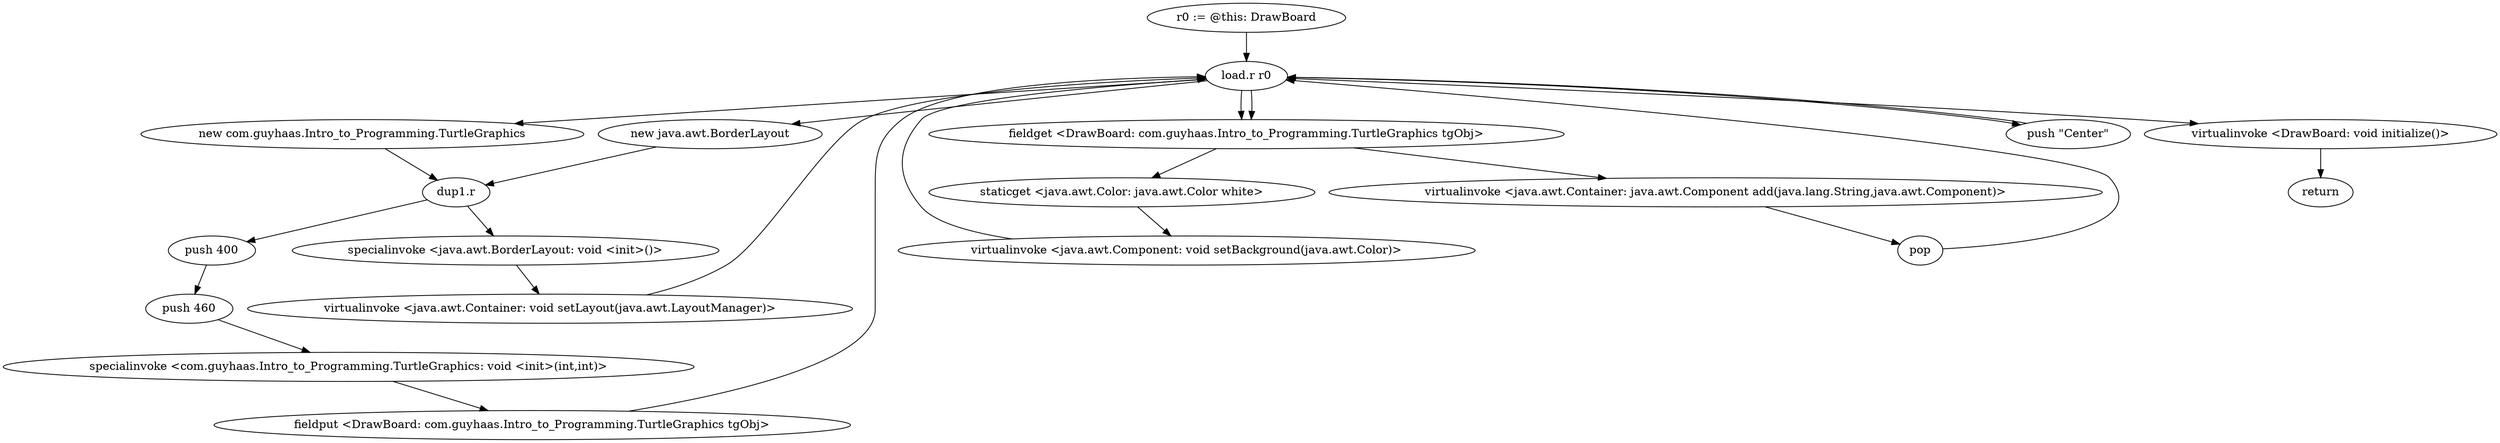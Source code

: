 digraph "" {
    "r0 := @this: DrawBoard"
    "load.r r0"
    "r0 := @this: DrawBoard"->"load.r r0";
    "new java.awt.BorderLayout"
    "load.r r0"->"new java.awt.BorderLayout";
    "dup1.r"
    "new java.awt.BorderLayout"->"dup1.r";
    "specialinvoke <java.awt.BorderLayout: void <init>()>"
    "dup1.r"->"specialinvoke <java.awt.BorderLayout: void <init>()>";
    "virtualinvoke <java.awt.Container: void setLayout(java.awt.LayoutManager)>"
    "specialinvoke <java.awt.BorderLayout: void <init>()>"->"virtualinvoke <java.awt.Container: void setLayout(java.awt.LayoutManager)>";
    "virtualinvoke <java.awt.Container: void setLayout(java.awt.LayoutManager)>"->"load.r r0";
    "new com.guyhaas.Intro_to_Programming.TurtleGraphics"
    "load.r r0"->"new com.guyhaas.Intro_to_Programming.TurtleGraphics";
    "new com.guyhaas.Intro_to_Programming.TurtleGraphics"->"dup1.r";
    "push 400"
    "dup1.r"->"push 400";
    "push 460"
    "push 400"->"push 460";
    "specialinvoke <com.guyhaas.Intro_to_Programming.TurtleGraphics: void <init>(int,int)>"
    "push 460"->"specialinvoke <com.guyhaas.Intro_to_Programming.TurtleGraphics: void <init>(int,int)>";
    "fieldput <DrawBoard: com.guyhaas.Intro_to_Programming.TurtleGraphics tgObj>"
    "specialinvoke <com.guyhaas.Intro_to_Programming.TurtleGraphics: void <init>(int,int)>"->"fieldput <DrawBoard: com.guyhaas.Intro_to_Programming.TurtleGraphics tgObj>";
    "fieldput <DrawBoard: com.guyhaas.Intro_to_Programming.TurtleGraphics tgObj>"->"load.r r0";
    "fieldget <DrawBoard: com.guyhaas.Intro_to_Programming.TurtleGraphics tgObj>"
    "load.r r0"->"fieldget <DrawBoard: com.guyhaas.Intro_to_Programming.TurtleGraphics tgObj>";
    "staticget <java.awt.Color: java.awt.Color white>"
    "fieldget <DrawBoard: com.guyhaas.Intro_to_Programming.TurtleGraphics tgObj>"->"staticget <java.awt.Color: java.awt.Color white>";
    "virtualinvoke <java.awt.Component: void setBackground(java.awt.Color)>"
    "staticget <java.awt.Color: java.awt.Color white>"->"virtualinvoke <java.awt.Component: void setBackground(java.awt.Color)>";
    "virtualinvoke <java.awt.Component: void setBackground(java.awt.Color)>"->"load.r r0";
    "push \"Center\""
    "load.r r0"->"push \"Center\"";
    "push \"Center\""->"load.r r0";
    "load.r r0"->"fieldget <DrawBoard: com.guyhaas.Intro_to_Programming.TurtleGraphics tgObj>";
    "virtualinvoke <java.awt.Container: java.awt.Component add(java.lang.String,java.awt.Component)>"
    "fieldget <DrawBoard: com.guyhaas.Intro_to_Programming.TurtleGraphics tgObj>"->"virtualinvoke <java.awt.Container: java.awt.Component add(java.lang.String,java.awt.Component)>";
    "pop"
    "virtualinvoke <java.awt.Container: java.awt.Component add(java.lang.String,java.awt.Component)>"->"pop";
    "pop"->"load.r r0";
    "virtualinvoke <DrawBoard: void initialize()>"
    "load.r r0"->"virtualinvoke <DrawBoard: void initialize()>";
    "return"
    "virtualinvoke <DrawBoard: void initialize()>"->"return";
}
